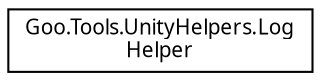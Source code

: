 digraph "Graphical Class Hierarchy"
{
 // LATEX_PDF_SIZE
  edge [fontname="Calibrii",fontsize="10",labelfontname="Calibrii",labelfontsize="10"];
  node [fontname="Calibrii",fontsize="10",shape=record];
  rankdir="LR";
  Node0 [label="Goo.Tools.UnityHelpers.Log\lHelper",height=0.2,width=0.4,color="black", fillcolor="white", style="filled",URL="$db/dc7/classGoo_1_1Tools_1_1UnityHelpers_1_1LogHelper.html",tooltip=" "];
}
